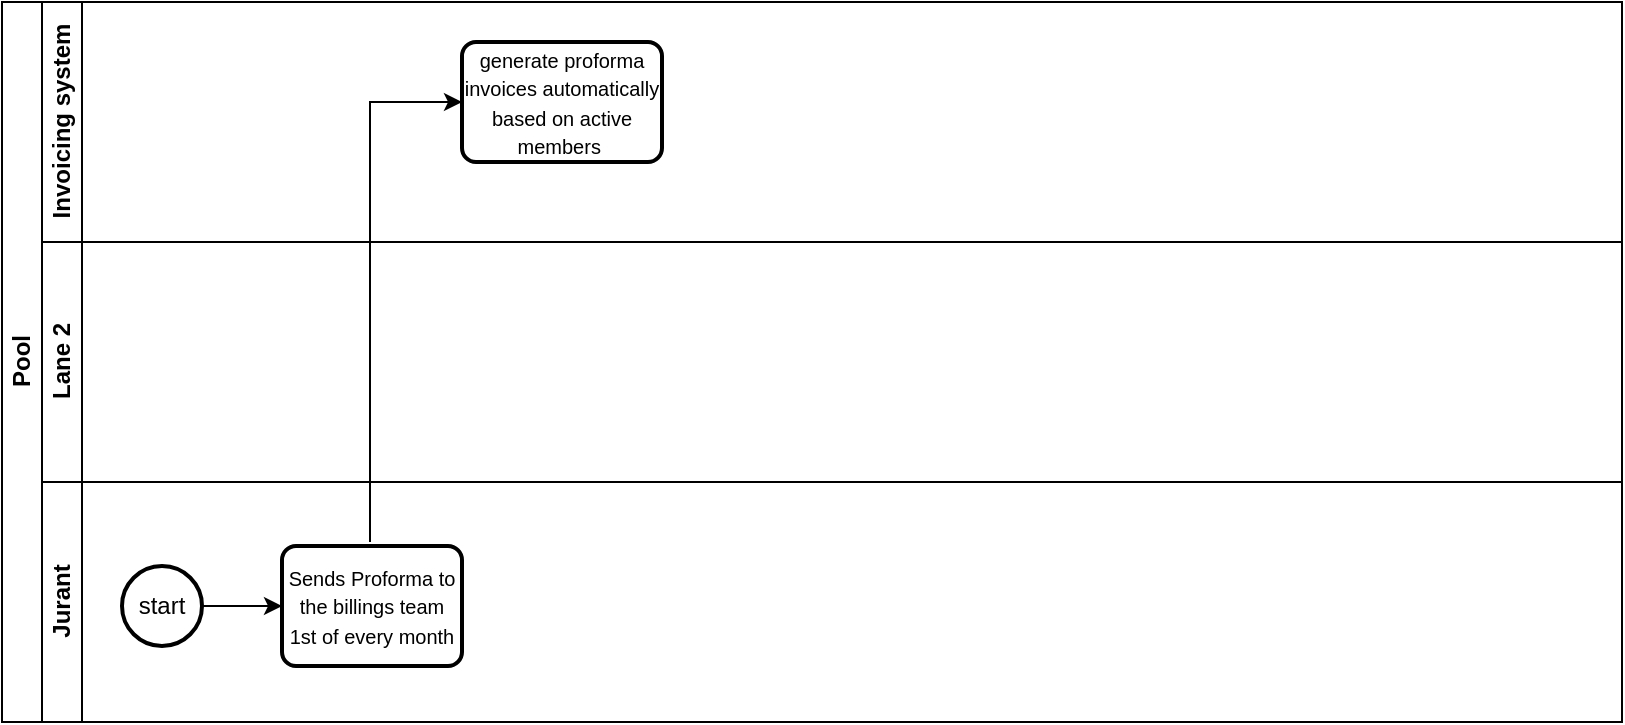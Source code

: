 <mxfile version="26.0.16">
  <diagram id="prtHgNgQTEPvFCAcTncT" name="Page-1">
    <mxGraphModel dx="794" dy="454" grid="1" gridSize="10" guides="1" tooltips="1" connect="1" arrows="1" fold="1" page="1" pageScale="1" pageWidth="827" pageHeight="1169" math="0" shadow="0">
      <root>
        <mxCell id="0" />
        <mxCell id="1" parent="0" />
        <mxCell id="dNxyNK7c78bLwvsdeMH5-19" value="Pool" style="swimlane;html=1;childLayout=stackLayout;resizeParent=1;resizeParentMax=0;horizontal=0;startSize=20;horizontalStack=0;" parent="1" vertex="1">
          <mxGeometry x="120" y="120" width="810" height="360" as="geometry" />
        </mxCell>
        <mxCell id="dNxyNK7c78bLwvsdeMH5-20" value="Invoicing system" style="swimlane;html=1;startSize=20;horizontal=0;" parent="dNxyNK7c78bLwvsdeMH5-19" vertex="1">
          <mxGeometry x="20" width="790" height="120" as="geometry" />
        </mxCell>
        <mxCell id="BcFGD0WW04qHaMd6meB6-10" value="&lt;span style=&quot;font-family: Aptos, sans-serif;&quot; lang=&quot;EN-US&quot;&gt;&lt;font style=&quot;font-size: 10px;&quot;&gt;generate proforma invoices automatically based on active members&amp;nbsp;&lt;/font&gt;&lt;/span&gt;" style="rounded=1;whiteSpace=wrap;html=1;absoluteArcSize=1;arcSize=14;strokeWidth=2;" vertex="1" parent="dNxyNK7c78bLwvsdeMH5-20">
          <mxGeometry x="210" y="20" width="100" height="60" as="geometry" />
        </mxCell>
        <mxCell id="dNxyNK7c78bLwvsdeMH5-21" value="Lane 2" style="swimlane;html=1;startSize=20;horizontal=0;" parent="dNxyNK7c78bLwvsdeMH5-19" vertex="1">
          <mxGeometry x="20" y="120" width="790" height="120" as="geometry" />
        </mxCell>
        <mxCell id="dNxyNK7c78bLwvsdeMH5-22" value="Jurant" style="swimlane;html=1;startSize=20;horizontal=0;" parent="dNxyNK7c78bLwvsdeMH5-19" vertex="1">
          <mxGeometry x="20" y="240" width="790" height="120" as="geometry" />
        </mxCell>
        <mxCell id="BcFGD0WW04qHaMd6meB6-3" style="edgeStyle=orthogonalEdgeStyle;rounded=0;orthogonalLoop=1;jettySize=auto;html=1;exitX=1;exitY=0.5;exitDx=0;exitDy=0;exitPerimeter=0;" edge="1" parent="dNxyNK7c78bLwvsdeMH5-22" source="BcFGD0WW04qHaMd6meB6-1">
          <mxGeometry relative="1" as="geometry">
            <mxPoint x="120" y="62" as="targetPoint" />
          </mxGeometry>
        </mxCell>
        <mxCell id="BcFGD0WW04qHaMd6meB6-1" value="start" style="strokeWidth=2;html=1;shape=mxgraph.flowchart.start_2;whiteSpace=wrap;" vertex="1" parent="dNxyNK7c78bLwvsdeMH5-22">
          <mxGeometry x="40" y="42" width="40" height="40" as="geometry" />
        </mxCell>
        <mxCell id="BcFGD0WW04qHaMd6meB6-6" value="&lt;font style=&quot;font-size: 10px;&quot;&gt;Sends Proforma to the billings team 1st of every month&lt;/font&gt;" style="rounded=1;whiteSpace=wrap;html=1;absoluteArcSize=1;arcSize=14;strokeWidth=2;" vertex="1" parent="dNxyNK7c78bLwvsdeMH5-22">
          <mxGeometry x="120" y="32" width="90" height="60" as="geometry" />
        </mxCell>
        <mxCell id="BcFGD0WW04qHaMd6meB6-9" style="edgeStyle=orthogonalEdgeStyle;rounded=0;orthogonalLoop=1;jettySize=auto;html=1;" edge="1" parent="1">
          <mxGeometry relative="1" as="geometry">
            <mxPoint x="350" y="170" as="targetPoint" />
            <mxPoint x="304" y="390" as="sourcePoint" />
            <Array as="points">
              <mxPoint x="304" y="170" />
            </Array>
          </mxGeometry>
        </mxCell>
      </root>
    </mxGraphModel>
  </diagram>
</mxfile>
